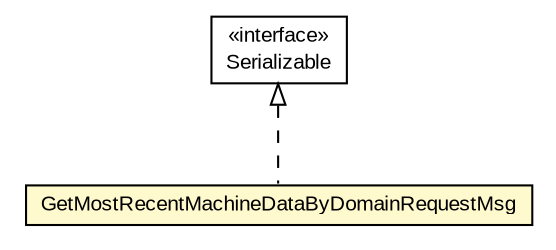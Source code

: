 #!/usr/local/bin/dot
#
# Class diagram 
# Generated by UMLGraph version R5_6-24-gf6e263 (http://www.umlgraph.org/)
#

digraph G {
	edge [fontname="arial",fontsize=10,labelfontname="arial",labelfontsize=10];
	node [fontname="arial",fontsize=10,shape=plaintext];
	nodesep=0.25;
	ranksep=0.5;
	// org.miloss.fgsms.services.interfaces.dataaccessservice.GetMostRecentMachineDataByDomainRequestMsg
	c539191 [label=<<table title="org.miloss.fgsms.services.interfaces.dataaccessservice.GetMostRecentMachineDataByDomainRequestMsg" border="0" cellborder="1" cellspacing="0" cellpadding="2" port="p" bgcolor="lemonChiffon" href="./GetMostRecentMachineDataByDomainRequestMsg.html">
		<tr><td><table border="0" cellspacing="0" cellpadding="1">
<tr><td align="center" balign="center"> GetMostRecentMachineDataByDomainRequestMsg </td></tr>
		</table></td></tr>
		</table>>, URL="./GetMostRecentMachineDataByDomainRequestMsg.html", fontname="arial", fontcolor="black", fontsize=10.0];
	//org.miloss.fgsms.services.interfaces.dataaccessservice.GetMostRecentMachineDataByDomainRequestMsg implements java.io.Serializable
	c540059:p -> c539191:p [dir=back,arrowtail=empty,style=dashed];
	// java.io.Serializable
	c540059 [label=<<table title="java.io.Serializable" border="0" cellborder="1" cellspacing="0" cellpadding="2" port="p" href="http://java.sun.com/j2se/1.4.2/docs/api/java/io/Serializable.html">
		<tr><td><table border="0" cellspacing="0" cellpadding="1">
<tr><td align="center" balign="center"> &#171;interface&#187; </td></tr>
<tr><td align="center" balign="center"> Serializable </td></tr>
		</table></td></tr>
		</table>>, URL="http://java.sun.com/j2se/1.4.2/docs/api/java/io/Serializable.html", fontname="arial", fontcolor="black", fontsize=10.0];
}


